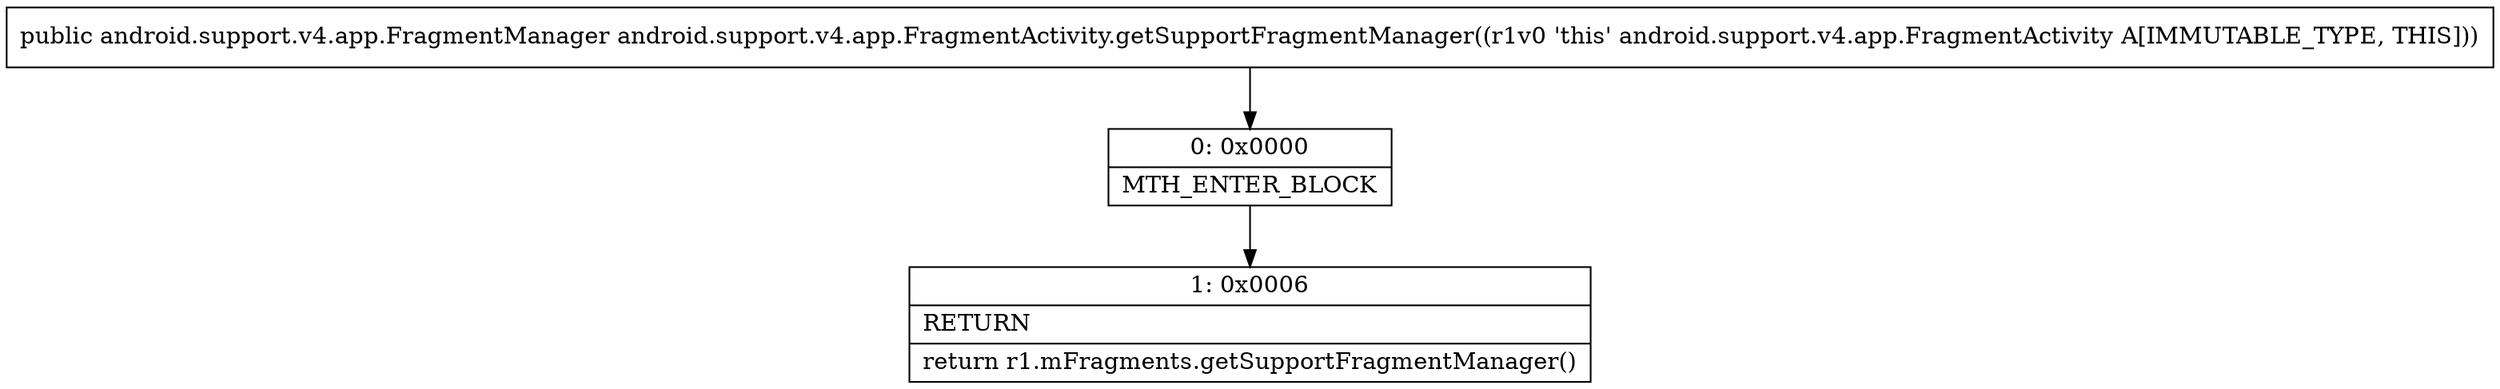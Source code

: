 digraph "CFG forandroid.support.v4.app.FragmentActivity.getSupportFragmentManager()Landroid\/support\/v4\/app\/FragmentManager;" {
Node_0 [shape=record,label="{0\:\ 0x0000|MTH_ENTER_BLOCK\l}"];
Node_1 [shape=record,label="{1\:\ 0x0006|RETURN\l|return r1.mFragments.getSupportFragmentManager()\l}"];
MethodNode[shape=record,label="{public android.support.v4.app.FragmentManager android.support.v4.app.FragmentActivity.getSupportFragmentManager((r1v0 'this' android.support.v4.app.FragmentActivity A[IMMUTABLE_TYPE, THIS])) }"];
MethodNode -> Node_0;
Node_0 -> Node_1;
}


